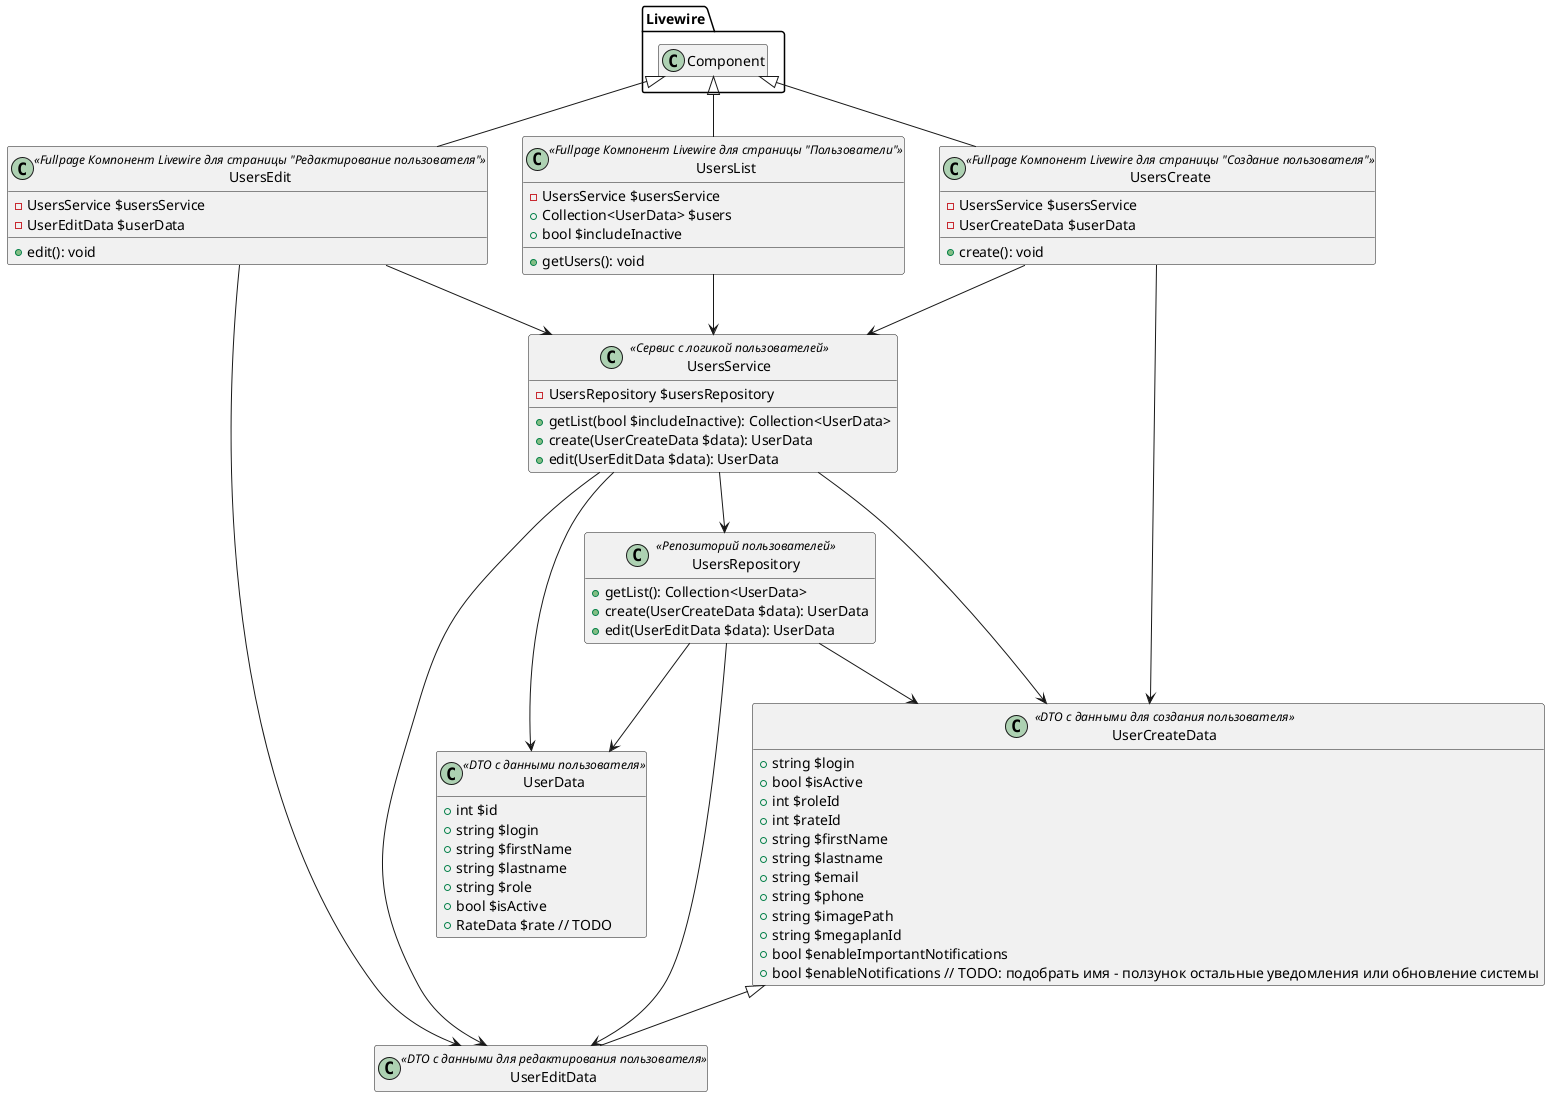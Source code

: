 @startuml Users - Code Components

hide empty members

class UserData <<DTO с данными пользователя>> {
    + int $id
    + string $login
    + string $firstName
    + string $lastname
    + string $role
    + bool $isActive
    + RateData $rate // TODO
}

class UserCreateData <<DTO с данными для создания пользователя>> {
    + string $login
    + bool $isActive
    + int $roleId
    + int $rateId
    + string $firstName
    + string $lastname
    + string $email
    + string $phone
    + string $imagePath
    + string $megaplanId
    + bool $enableImportantNotifications
    + bool $enableNotifications // TODO: подобрать имя - ползунок остальные уведомления или обновление системы
}

class UserEditData <<DTO с данными для редактирования пользователя>> extends UserCreateData {
}

class UsersService <<Сервис с логикой пользователей>> {
    - UsersRepository $usersRepository
    + getList(bool $includeInactive): Collection<UserData>
    + create(UserCreateData $data): UserData
    + edit(UserEditData $data): UserData
}

class UsersRepository <<Репозиторий пользователей>> {
    + getList(): Collection<UserData>
    + create(UserCreateData $data): UserData
    + edit(UserEditData $data): UserData
}

class UsersList <<Fullpage Компонент Livewire для страницы "Пользователи">> extends Livewire.Component {
    - UsersService $usersService
    + Collection<UserData> $users
    + bool $includeInactive

    + getUsers(): void
}

class UsersCreate <<Fullpage Компонент Livewire для страницы "Создание пользователя">> extends Livewire.Component {
    - UsersService $usersService
    - UserCreateData $userData

    + create(): void
}

class UsersEdit <<Fullpage Компонент Livewire для страницы "Редактирование пользователя">> extends Livewire.Component {
    - UsersService $usersService
    - UserEditData $userData

    + edit(): void
}

UsersList --> UsersService
UsersCreate --> UsersService
UsersCreate --> UserCreateData
UsersEdit --> UsersService
UsersEdit --> UserEditData

UsersService --> UsersRepository
UsersService --> UserData
UsersService --> UserCreateData
UsersService --> UserEditData

UsersRepository --> UserData
UsersRepository --> UserCreateData
UsersRepository --> UserEditData

@enduml